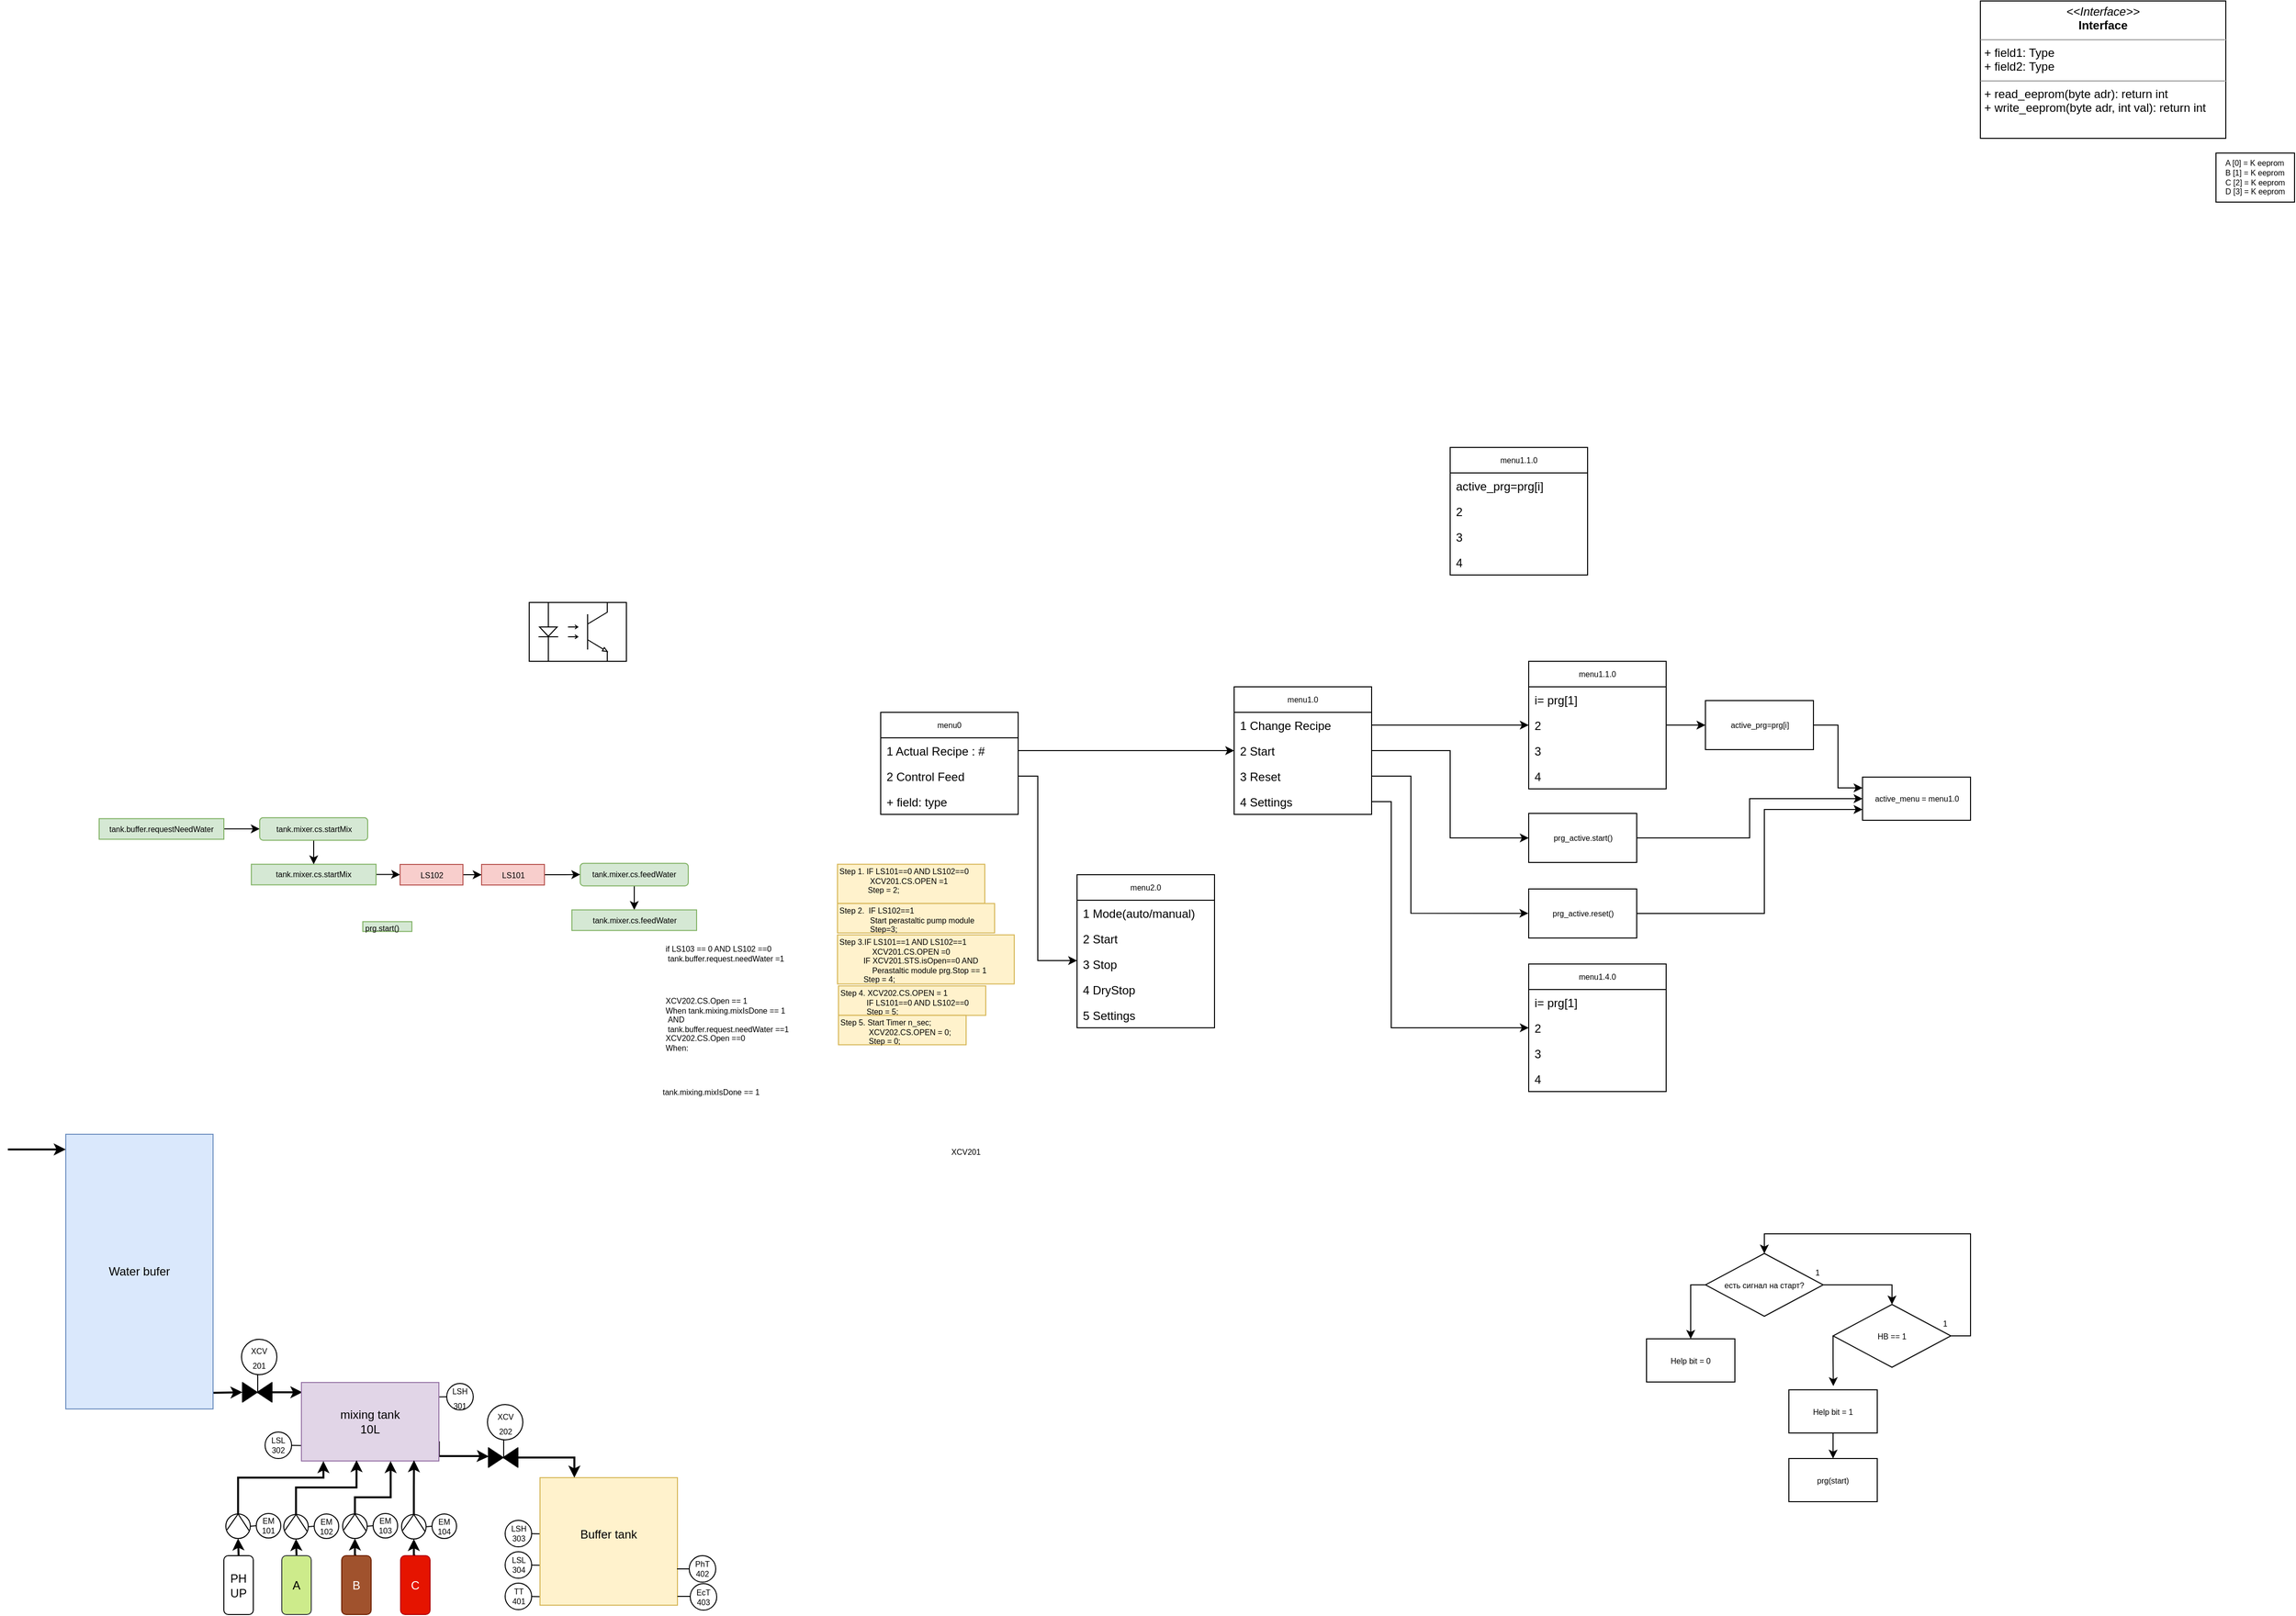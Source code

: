 <mxfile version="10.5.5" type="github"><diagram id="X-o2tjF1wG2DqE8YRz7E" name="Page-1"><mxGraphModel dx="1010" dy="1726" grid="1" gridSize="10" guides="1" tooltips="1" connect="1" arrows="1" fold="1" page="1" pageScale="1" pageWidth="827" pageHeight="1169" math="0" shadow="0"><root><mxCell id="0"/><mxCell id="1" parent="0"/><mxCell id="cYcWuQxojgCUuw6GW2eh-153" value="" style="group;fontSize=8;" vertex="1" connectable="0" parent="1"><mxGeometry x="283" y="343.5" width="50" height="27" as="geometry"/></mxCell><mxCell id="cYcWuQxojgCUuw6GW2eh-154" value="&lt;div style=&quot;font-size: 8px&quot;&gt;&lt;font style=&quot;font-size: 8px&quot;&gt;LSL&lt;/font&gt;&lt;/div&gt;&lt;div style=&quot;font-size: 8px&quot;&gt;&lt;font style=&quot;font-size: 8px&quot;&gt;302&lt;/font&gt;&lt;/div&gt;" style="ellipse;whiteSpace=wrap;html=1;aspect=fixed;fontSize=8;" vertex="1" parent="cYcWuQxojgCUuw6GW2eh-153"><mxGeometry width="27" height="27" as="geometry"/></mxCell><mxCell id="cYcWuQxojgCUuw6GW2eh-155" value="" style="endArrow=none;html=1;fontSize=8;" edge="1" parent="cYcWuQxojgCUuw6GW2eh-153" target="cYcWuQxojgCUuw6GW2eh-154"><mxGeometry width="50" height="50" relative="1" as="geometry"><mxPoint x="50" y="14" as="sourcePoint"/><mxPoint x="30" y="20" as="targetPoint"/></mxGeometry></mxCell><mxCell id="OOi6FbqON8KFmq5zw6sa-58" value="" style="group;fontSize=8;" parent="1" vertex="1" connectable="0"><mxGeometry x="527.5" y="497.5" width="50" height="27" as="geometry"/></mxCell><mxCell id="OOi6FbqON8KFmq5zw6sa-59" value="&lt;div style=&quot;font-size: 8px&quot;&gt;TT&lt;/div&gt;&lt;div style=&quot;font-size: 8px&quot;&gt;401&lt;/div&gt;" style="ellipse;whiteSpace=wrap;html=1;aspect=fixed;fontSize=8;" parent="OOi6FbqON8KFmq5zw6sa-58" vertex="1"><mxGeometry width="27" height="27" as="geometry"/></mxCell><mxCell id="OOi6FbqON8KFmq5zw6sa-60" value="" style="endArrow=none;html=1;fontSize=8;" parent="OOi6FbqON8KFmq5zw6sa-58" target="OOi6FbqON8KFmq5zw6sa-59" edge="1"><mxGeometry width="50" height="50" relative="1" as="geometry"><mxPoint x="50" y="14" as="sourcePoint"/><mxPoint x="30" y="20" as="targetPoint"/></mxGeometry></mxCell><mxCell id="OOi6FbqON8KFmq5zw6sa-48" value="" style="group;fontSize=8;" parent="1" vertex="1" connectable="0"><mxGeometry x="527.5" y="433.5" width="50" height="27" as="geometry"/></mxCell><mxCell id="OOi6FbqON8KFmq5zw6sa-45" value="&lt;div style=&quot;font-size: 8px&quot;&gt;&lt;font style=&quot;font-size: 8px&quot;&gt;LSH&lt;/font&gt;&lt;/div&gt;&lt;div style=&quot;font-size: 8px&quot;&gt;&lt;font style=&quot;font-size: 8px&quot;&gt;303&lt;/font&gt;&lt;/div&gt;" style="ellipse;whiteSpace=wrap;html=1;aspect=fixed;fontSize=8;" parent="OOi6FbqON8KFmq5zw6sa-48" vertex="1"><mxGeometry width="27" height="27" as="geometry"/></mxCell><mxCell id="OOi6FbqON8KFmq5zw6sa-46" value="" style="endArrow=none;html=1;fontSize=8;" parent="OOi6FbqON8KFmq5zw6sa-48" target="OOi6FbqON8KFmq5zw6sa-45" edge="1"><mxGeometry width="50" height="50" relative="1" as="geometry"><mxPoint x="50" y="14" as="sourcePoint"/><mxPoint x="30" y="20" as="targetPoint"/></mxGeometry></mxCell><mxCell id="OOi6FbqON8KFmq5zw6sa-51" value="" style="group;fontSize=8;" parent="1" vertex="1" connectable="0"><mxGeometry x="527.5" y="465.5" width="50" height="27" as="geometry"/></mxCell><mxCell id="OOi6FbqON8KFmq5zw6sa-52" value="&lt;div style=&quot;font-size: 8px&quot;&gt;&lt;font style=&quot;font-size: 8px&quot;&gt;LSL&lt;/font&gt;&lt;/div&gt;&lt;div style=&quot;font-size: 8px&quot;&gt;&lt;font style=&quot;font-size: 8px&quot;&gt;304&lt;/font&gt;&lt;/div&gt;" style="ellipse;whiteSpace=wrap;html=1;aspect=fixed;fontSize=8;" parent="OOi6FbqON8KFmq5zw6sa-51" vertex="1"><mxGeometry width="27" height="27" as="geometry"/></mxCell><mxCell id="OOi6FbqON8KFmq5zw6sa-53" value="" style="endArrow=none;html=1;fontSize=8;" parent="OOi6FbqON8KFmq5zw6sa-51" target="OOi6FbqON8KFmq5zw6sa-52" edge="1"><mxGeometry width="50" height="50" relative="1" as="geometry"><mxPoint x="50" y="14" as="sourcePoint"/><mxPoint x="30" y="20" as="targetPoint"/></mxGeometry></mxCell><mxCell id="OOi6FbqON8KFmq5zw6sa-24" style="edgeStyle=orthogonalEdgeStyle;rounded=0;orthogonalLoop=1;jettySize=auto;html=1;strokeWidth=2;" parent="1" target="OOi6FbqON8KFmq5zw6sa-19" edge="1"><mxGeometry relative="1" as="geometry"><mxPoint x="201" y="303" as="sourcePoint"/></mxGeometry></mxCell><mxCell id="OOi6FbqON8KFmq5zw6sa-1" value="&lt;div&gt;Water bufer&lt;/div&gt;" style="rounded=0;whiteSpace=wrap;html=1;fillColor=#dae8fc;strokeColor=#6c8ebf;" parent="1" vertex="1"><mxGeometry x="80" y="40" width="150" height="280" as="geometry"/></mxCell><mxCell id="cYcWuQxojgCUuw6GW2eh-145" style="edgeStyle=orthogonalEdgeStyle;rounded=0;orthogonalLoop=1;jettySize=auto;html=1;exitX=0.5;exitY=0;exitDx=0;exitDy=0;entryX=0.5;entryY=1;entryDx=0;entryDy=0;fontSize=8;strokeWidth=2;" edge="1" parent="1" source="OOi6FbqON8KFmq5zw6sa-5" target="cYcWuQxojgCUuw6GW2eh-108"><mxGeometry relative="1" as="geometry"/></mxCell><mxCell id="OOi6FbqON8KFmq5zw6sa-5" value="PH UP" style="rounded=1;whiteSpace=wrap;html=1;" parent="1" vertex="1"><mxGeometry x="241" y="469.5" width="30" height="60" as="geometry"/></mxCell><mxCell id="cYcWuQxojgCUuw6GW2eh-144" style="edgeStyle=orthogonalEdgeStyle;rounded=0;orthogonalLoop=1;jettySize=auto;html=1;exitX=0.5;exitY=0;exitDx=0;exitDy=0;entryX=0.5;entryY=1;entryDx=0;entryDy=0;fontSize=8;strokeWidth=2;" edge="1" parent="1" source="OOi6FbqON8KFmq5zw6sa-6" target="cYcWuQxojgCUuw6GW2eh-118"><mxGeometry relative="1" as="geometry"/></mxCell><mxCell id="OOi6FbqON8KFmq5zw6sa-6" value="A" style="rounded=1;whiteSpace=wrap;html=1;fillColor=#cdeb8b;strokeColor=#36393d;" parent="1" vertex="1"><mxGeometry x="300" y="469.5" width="30" height="60" as="geometry"/></mxCell><mxCell id="cYcWuQxojgCUuw6GW2eh-143" style="edgeStyle=orthogonalEdgeStyle;rounded=0;orthogonalLoop=1;jettySize=auto;html=1;exitX=0.5;exitY=0;exitDx=0;exitDy=0;entryX=0.5;entryY=1;entryDx=0;entryDy=0;fontSize=8;strokeWidth=2;" edge="1" parent="1" source="OOi6FbqON8KFmq5zw6sa-7" target="cYcWuQxojgCUuw6GW2eh-125"><mxGeometry relative="1" as="geometry"/></mxCell><mxCell id="OOi6FbqON8KFmq5zw6sa-7" value="B" style="rounded=1;whiteSpace=wrap;html=1;fillColor=#a0522d;strokeColor=#6D1F00;fontColor=#ffffff;" parent="1" vertex="1"><mxGeometry x="361" y="469.5" width="30" height="60" as="geometry"/></mxCell><mxCell id="cYcWuQxojgCUuw6GW2eh-142" style="edgeStyle=orthogonalEdgeStyle;rounded=0;orthogonalLoop=1;jettySize=auto;html=1;exitX=0.5;exitY=0;exitDx=0;exitDy=0;entryX=0.5;entryY=1;entryDx=0;entryDy=0;fontSize=8;strokeWidth=2;" edge="1" parent="1" source="OOi6FbqON8KFmq5zw6sa-8" target="cYcWuQxojgCUuw6GW2eh-132"><mxGeometry relative="1" as="geometry"/></mxCell><mxCell id="OOi6FbqON8KFmq5zw6sa-8" value="C" style="rounded=1;whiteSpace=wrap;html=1;fillColor=#e51400;strokeColor=#B20000;fontColor=#ffffff;" parent="1" vertex="1"><mxGeometry x="421" y="469.5" width="30" height="60" as="geometry"/></mxCell><mxCell id="OOi6FbqON8KFmq5zw6sa-23" value="" style="group" parent="1" vertex="1" connectable="0"><mxGeometry x="259" y="249" width="36" height="64" as="geometry"/></mxCell><mxCell id="OOi6FbqON8KFmq5zw6sa-19" value="" style="verticalLabelPosition=bottom;align=center;html=1;verticalAlign=top;dashed=0;shape=mxgraph.pid2valves.valve;valveType=gate;defState=closed" parent="OOi6FbqON8KFmq5zw6sa-23" vertex="1"><mxGeometry x="1" y="44" width="30" height="20" as="geometry"/></mxCell><mxCell id="OOi6FbqON8KFmq5zw6sa-22" value="" style="endArrow=none;html=1;" parent="OOi6FbqON8KFmq5zw6sa-23" edge="1"><mxGeometry width="50" height="50" relative="1" as="geometry"><mxPoint x="16.5" y="24" as="sourcePoint"/><mxPoint x="16.5" y="55" as="targetPoint"/></mxGeometry></mxCell><mxCell id="OOi6FbqON8KFmq5zw6sa-20" value="&lt;div&gt;&lt;font style=&quot;font-size: 8px&quot;&gt;XCV&lt;/font&gt;&lt;/div&gt;&lt;div&gt;&lt;font style=&quot;font-size: 8px&quot;&gt;201&lt;/font&gt;&lt;/div&gt;" style="ellipse;whiteSpace=wrap;html=1;aspect=fixed;" parent="OOi6FbqON8KFmq5zw6sa-23" vertex="1"><mxGeometry width="36" height="36" as="geometry"/></mxCell><mxCell id="OOi6FbqON8KFmq5zw6sa-25" style="edgeStyle=orthogonalEdgeStyle;rounded=0;orthogonalLoop=1;jettySize=auto;html=1;entryX=0.007;entryY=0.125;entryDx=0;entryDy=0;entryPerimeter=0;strokeWidth=2;" parent="1" source="OOi6FbqON8KFmq5zw6sa-19" target="OOi6FbqON8KFmq5zw6sa-4" edge="1"><mxGeometry relative="1" as="geometry"/></mxCell><mxCell id="OOi6FbqON8KFmq5zw6sa-26" value="" style="group" parent="1" vertex="1" connectable="0"><mxGeometry x="509.5" y="315.5" width="36" height="64" as="geometry"/></mxCell><mxCell id="OOi6FbqON8KFmq5zw6sa-27" value="" style="verticalLabelPosition=bottom;align=center;html=1;verticalAlign=top;dashed=0;shape=mxgraph.pid2valves.valve;valveType=gate;defState=closed" parent="OOi6FbqON8KFmq5zw6sa-26" vertex="1"><mxGeometry x="1" y="44" width="30" height="20" as="geometry"/></mxCell><mxCell id="OOi6FbqON8KFmq5zw6sa-28" value="" style="endArrow=none;html=1;" parent="OOi6FbqON8KFmq5zw6sa-26" edge="1"><mxGeometry width="50" height="50" relative="1" as="geometry"><mxPoint x="16.5" y="24" as="sourcePoint"/><mxPoint x="16.5" y="55" as="targetPoint"/></mxGeometry></mxCell><mxCell id="OOi6FbqON8KFmq5zw6sa-29" value="&lt;div&gt;&lt;font style=&quot;font-size: 8px&quot;&gt;XCV&lt;/font&gt;&lt;/div&gt;&lt;div&gt;&lt;font style=&quot;font-size: 8px&quot;&gt;202&lt;/font&gt;&lt;/div&gt;" style="ellipse;whiteSpace=wrap;html=1;aspect=fixed;" parent="OOi6FbqON8KFmq5zw6sa-26" vertex="1"><mxGeometry width="36" height="36" as="geometry"/></mxCell><mxCell id="OOi6FbqON8KFmq5zw6sa-37" value="&lt;div&gt;Buffer tank&lt;/div&gt;&lt;div&gt;&lt;br&gt;&lt;/div&gt;" style="rounded=0;whiteSpace=wrap;html=1;fillColor=#fff2cc;strokeColor=#d6b656;" parent="1" vertex="1"><mxGeometry x="563" y="390" width="140" height="130" as="geometry"/></mxCell><mxCell id="OOi6FbqON8KFmq5zw6sa-39" style="edgeStyle=orthogonalEdgeStyle;rounded=0;orthogonalLoop=1;jettySize=auto;html=1;entryX=0.25;entryY=0;entryDx=0;entryDy=0;strokeWidth=2;" parent="1" source="OOi6FbqON8KFmq5zw6sa-27" target="OOi6FbqON8KFmq5zw6sa-37" edge="1"><mxGeometry relative="1" as="geometry"><Array as="points"><mxPoint x="598" y="369"/></Array></mxGeometry></mxCell><mxCell id="OOi6FbqON8KFmq5zw6sa-40" value="" style="group" parent="1" vertex="1" connectable="0"><mxGeometry x="438" y="294" width="57" height="27" as="geometry"/></mxCell><mxCell id="OOi6FbqON8KFmq5zw6sa-3" value="&lt;div&gt;&lt;font style=&quot;font-size: 8px&quot;&gt;LSH&lt;/font&gt;&lt;/div&gt;&lt;div&gt;&lt;font style=&quot;font-size: 8px&quot;&gt;301&lt;/font&gt;&lt;/div&gt;" style="ellipse;whiteSpace=wrap;html=1;aspect=fixed;" parent="OOi6FbqON8KFmq5zw6sa-40" vertex="1"><mxGeometry x="30" width="27" height="27" as="geometry"/></mxCell><mxCell id="OOi6FbqON8KFmq5zw6sa-14" value="" style="endArrow=none;html=1;" parent="OOi6FbqON8KFmq5zw6sa-40" target="OOi6FbqON8KFmq5zw6sa-3" edge="1"><mxGeometry width="50" height="50" relative="1" as="geometry"><mxPoint y="14" as="sourcePoint"/><mxPoint x="60" y="20" as="targetPoint"/></mxGeometry></mxCell><mxCell id="cYcWuQxojgCUuw6GW2eh-150" style="edgeStyle=orthogonalEdgeStyle;rounded=0;orthogonalLoop=1;jettySize=auto;html=1;exitX=1;exitY=0.75;exitDx=0;exitDy=0;entryX=0.013;entryY=0.444;entryDx=0;entryDy=0;entryPerimeter=0;fontSize=8;strokeWidth=2;" edge="1" parent="1" source="OOi6FbqON8KFmq5zw6sa-4" target="OOi6FbqON8KFmq5zw6sa-27"><mxGeometry relative="1" as="geometry"><Array as="points"><mxPoint x="460" y="368"/><mxPoint x="500" y="368"/></Array></mxGeometry></mxCell><mxCell id="OOi6FbqON8KFmq5zw6sa-4" value="&lt;div&gt;mixing tank&lt;/div&gt;&lt;div&gt;10L&lt;br&gt;&lt;/div&gt;" style="rounded=0;whiteSpace=wrap;html=1;fillColor=#e1d5e7;strokeColor=#9673a6;" parent="1" vertex="1"><mxGeometry x="320" y="293" width="140" height="80" as="geometry"/></mxCell><mxCell id="OOi6FbqON8KFmq5zw6sa-61" value="&lt;div&gt;if LS103 == 0 AND LS102 ==0 &lt;br&gt;&lt;/div&gt;&lt;div&gt;&amp;nbsp;tank.buffer.request.needWater =1&lt;br&gt;&lt;/div&gt;" style="text;html=1;resizable=0;points=[];autosize=1;align=left;verticalAlign=top;spacingTop=-4;fontSize=8;" parent="1" vertex="1"><mxGeometry x="688.5" y="-156.5" width="140" height="20" as="geometry"/></mxCell><mxCell id="OOi6FbqON8KFmq5zw6sa-70" style="edgeStyle=orthogonalEdgeStyle;rounded=0;orthogonalLoop=1;jettySize=auto;html=1;fontSize=8;" parent="1" source="OOi6FbqON8KFmq5zw6sa-63" target="OOi6FbqON8KFmq5zw6sa-69" edge="1"><mxGeometry relative="1" as="geometry"/></mxCell><mxCell id="OOi6FbqON8KFmq5zw6sa-63" value="tank.buffer.requestNeedWater" style="rounded=0;whiteSpace=wrap;html=1;fontSize=8;fillColor=#d5e8d4;strokeColor=#82b366;" parent="1" vertex="1"><mxGeometry x="114" y="-281.667" width="127" height="21" as="geometry"/></mxCell><mxCell id="OOi6FbqON8KFmq5zw6sa-65" value="&lt;div&gt;XCV202.CS.Open == 1&lt;/div&gt;&lt;div&gt;When tank.mixing.mixIsDone == 1&lt;br&gt;&lt;/div&gt;&lt;div&gt;&amp;nbsp;AND&lt;/div&gt;&lt;div&gt;&amp;nbsp;tank.buffer.request.needWater ==1&lt;/div&gt;&lt;div&gt;XCV202.CS.Open ==0&lt;/div&gt;&lt;div&gt;When:&lt;br&gt;&lt;/div&gt;" style="text;html=1;resizable=0;points=[];autosize=1;align=left;verticalAlign=top;spacingTop=-4;fontSize=8;" parent="1" vertex="1"><mxGeometry x="688.5" y="-103.5" width="150" height="60" as="geometry"/></mxCell><mxCell id="OOi6FbqON8KFmq5zw6sa-66" value="tank.mixing.mixIsDone == 1" style="text;html=1;resizable=0;points=[];autosize=1;align=left;verticalAlign=top;spacingTop=-4;fontSize=8;" parent="1" vertex="1"><mxGeometry x="685.5" y="-10.5" width="120" height="10" as="geometry"/></mxCell><mxCell id="OOi6FbqON8KFmq5zw6sa-81" style="edgeStyle=orthogonalEdgeStyle;rounded=0;orthogonalLoop=1;jettySize=auto;html=1;entryX=0;entryY=0.5;entryDx=0;entryDy=0;fontSize=8;" parent="1" source="OOi6FbqON8KFmq5zw6sa-67" target="OOi6FbqON8KFmq5zw6sa-79" edge="1"><mxGeometry relative="1" as="geometry"/></mxCell><mxCell id="OOi6FbqON8KFmq5zw6sa-67" value="tank.mixer.cs.startMix" style="rounded=0;whiteSpace=wrap;html=1;fontSize=8;fillColor=#d5e8d4;strokeColor=#82b366;" parent="1" vertex="1"><mxGeometry x="269" y="-235.167" width="127" height="21" as="geometry"/></mxCell><mxCell id="OOi6FbqON8KFmq5zw6sa-71" style="edgeStyle=orthogonalEdgeStyle;rounded=0;orthogonalLoop=1;jettySize=auto;html=1;entryX=0.5;entryY=0;entryDx=0;entryDy=0;fontSize=8;" parent="1" source="OOi6FbqON8KFmq5zw6sa-69" target="OOi6FbqON8KFmq5zw6sa-67" edge="1"><mxGeometry relative="1" as="geometry"/></mxCell><mxCell id="OOi6FbqON8KFmq5zw6sa-69" value="tank.mixer.cs.startMix" style="rounded=1;whiteSpace=wrap;html=1;fillColor=#d5e8d4;fontSize=8;strokeColor=#82b366;" parent="1" vertex="1"><mxGeometry x="277.5" y="-282.667" width="110" height="23" as="geometry"/></mxCell><mxCell id="OOi6FbqON8KFmq5zw6sa-73" value="prg.start()" style="text;html=1;resizable=0;points=[];autosize=1;align=left;verticalAlign=top;spacingTop=-4;fontSize=8;fillColor=#d5e8d4;strokeColor=#82b366;" parent="1" vertex="1"><mxGeometry x="382.5" y="-176.667" width="50" height="10" as="geometry"/></mxCell><mxCell id="OOi6FbqON8KFmq5zw6sa-85" style="edgeStyle=orthogonalEdgeStyle;rounded=0;orthogonalLoop=1;jettySize=auto;html=1;entryX=0.5;entryY=0;entryDx=0;entryDy=0;fontSize=8;" parent="1" source="OOi6FbqON8KFmq5zw6sa-75" target="OOi6FbqON8KFmq5zw6sa-84" edge="1"><mxGeometry relative="1" as="geometry"/></mxCell><mxCell id="OOi6FbqON8KFmq5zw6sa-75" value="tank.mixer.cs.feedWater" style="rounded=1;whiteSpace=wrap;html=1;fillColor=#d5e8d4;fontSize=8;strokeColor=#82b366;" parent="1" vertex="1"><mxGeometry x="604" y="-236.167" width="110" height="23" as="geometry"/></mxCell><mxCell id="OOi6FbqON8KFmq5zw6sa-82" style="edgeStyle=orthogonalEdgeStyle;rounded=0;orthogonalLoop=1;jettySize=auto;html=1;fontSize=8;" parent="1" source="OOi6FbqON8KFmq5zw6sa-79" target="OOi6FbqON8KFmq5zw6sa-80" edge="1"><mxGeometry relative="1" as="geometry"/></mxCell><mxCell id="OOi6FbqON8KFmq5zw6sa-79" value="LS102" style="rounded=0;whiteSpace=wrap;html=1;fontSize=8;fillColor=#f8cecc;strokeColor=#b85450;" parent="1" vertex="1"><mxGeometry x="420.5" y="-235" width="64" height="21" as="geometry"/></mxCell><mxCell id="OOi6FbqON8KFmq5zw6sa-83" style="edgeStyle=orthogonalEdgeStyle;rounded=0;orthogonalLoop=1;jettySize=auto;html=1;entryX=0;entryY=0.5;entryDx=0;entryDy=0;fontSize=8;" parent="1" source="OOi6FbqON8KFmq5zw6sa-80" target="OOi6FbqON8KFmq5zw6sa-75" edge="1"><mxGeometry relative="1" as="geometry"/></mxCell><mxCell id="OOi6FbqON8KFmq5zw6sa-80" value="LS101" style="rounded=0;whiteSpace=wrap;html=1;fontSize=8;fillColor=#f8cecc;strokeColor=#b85450;" parent="1" vertex="1"><mxGeometry x="503.5" y="-235" width="64" height="21" as="geometry"/></mxCell><mxCell id="OOi6FbqON8KFmq5zw6sa-84" value="tank.mixer.cs.feedWater" style="rounded=0;whiteSpace=wrap;html=1;fontSize=8;fillColor=#d5e8d4;strokeColor=#82b366;" parent="1" vertex="1"><mxGeometry x="595.5" y="-188.667" width="127" height="21" as="geometry"/></mxCell><mxCell id="OOi6FbqON8KFmq5zw6sa-86" value="&lt;div&gt;Step 1. IF LS101==0 AND LS102==0&lt;/div&gt;&lt;div&gt;&amp;nbsp;&amp;nbsp;&amp;nbsp;&amp;nbsp;&amp;nbsp;&amp;nbsp;&amp;nbsp;&amp;nbsp;&amp;nbsp;&amp;nbsp;&amp;nbsp;&amp;nbsp;&amp;nbsp; XCV201.CS.OPEN =1&lt;/div&gt;&lt;div&gt;&amp;nbsp;&amp;nbsp;&amp;nbsp;&amp;nbsp;&amp;nbsp;&amp;nbsp;&amp;nbsp;&amp;nbsp;&amp;nbsp;&amp;nbsp;&amp;nbsp;&amp;nbsp; Step = 2;&lt;br&gt;&lt;div&gt;&lt;br&gt;&lt;/div&gt;&lt;/div&gt;" style="text;html=1;resizable=0;points=[];autosize=1;align=left;verticalAlign=top;spacingTop=-4;fontSize=8;fillColor=#fff2cc;strokeColor=#d6b656;" parent="1" vertex="1"><mxGeometry x="866" y="-235.176" width="150" height="40" as="geometry"/></mxCell><mxCell id="OOi6FbqON8KFmq5zw6sa-87" value="&lt;div&gt;Step 3.IF LS101==1 AND LS102==1&lt;/div&gt;&lt;div&gt;&amp;nbsp;&amp;nbsp;&amp;nbsp;&amp;nbsp;&amp;nbsp;&amp;nbsp;&amp;nbsp;&amp;nbsp;&amp;nbsp;&amp;nbsp;&amp;nbsp;&amp;nbsp;&amp;nbsp;&amp;nbsp; XCV201.CS.OPEN =0&lt;/div&gt;&lt;div&gt;&amp;nbsp;&amp;nbsp;&amp;nbsp;&amp;nbsp;&amp;nbsp;&amp;nbsp;&amp;nbsp;&amp;nbsp;&amp;nbsp;&amp;nbsp; IF XCV201.STS.isOpen==0 AND&lt;/div&gt;&lt;div&gt;&amp;nbsp; &amp;nbsp; &amp;nbsp; &amp;nbsp; &amp;nbsp; &amp;nbsp; &amp;nbsp;&amp;nbsp; Perastaltic module prg.Stop == 1&lt;/div&gt;&lt;div&gt;&amp;nbsp;&amp;nbsp;&amp;nbsp;&amp;nbsp;&amp;nbsp;&amp;nbsp;&amp;nbsp;&amp;nbsp;&amp;nbsp;&amp;nbsp; Step = 4;&lt;/div&gt;" style="text;html=1;resizable=0;points=[];autosize=1;align=left;verticalAlign=top;spacingTop=-4;fontSize=8;fillColor=#fff2cc;strokeColor=#d6b656;" parent="1" vertex="1"><mxGeometry x="866" y="-163.176" width="180" height="50" as="geometry"/></mxCell><mxCell id="OOi6FbqON8KFmq5zw6sa-88" value="&lt;div&gt;Step 4. XCV202.CS.OPEN = 1&lt;br&gt;&lt;/div&gt;&lt;div&gt;&amp;nbsp;&amp;nbsp;&amp;nbsp;&amp;nbsp;&amp;nbsp;&amp;nbsp;&amp;nbsp;&amp;nbsp;&amp;nbsp;&amp;nbsp;&amp;nbsp; IF LS101==0 AND LS102==0&lt;/div&gt;&lt;div&gt;&amp;nbsp;&amp;nbsp;&amp;nbsp;&amp;nbsp;&amp;nbsp;&amp;nbsp;&amp;nbsp;&amp;nbsp;&amp;nbsp;&amp;nbsp;&amp;nbsp; Step = 5;&lt;br&gt;&lt;/div&gt;" style="text;html=1;resizable=0;points=[];autosize=1;align=left;verticalAlign=top;spacingTop=-4;fontSize=8;fillColor=#fff2cc;strokeColor=#d6b656;" parent="1" vertex="1"><mxGeometry x="867" y="-111.176" width="150" height="30" as="geometry"/></mxCell><mxCell id="OOi6FbqON8KFmq5zw6sa-90" value="Step 2.&amp;nbsp; IF LS102==1&lt;div&gt;&amp;nbsp;&amp;nbsp;&amp;nbsp;&amp;nbsp;&amp;nbsp;&amp;nbsp;&amp;nbsp;&amp;nbsp;&amp;nbsp;&amp;nbsp;&amp;nbsp;&amp;nbsp;&amp;nbsp; Start perastaltic pump module&lt;/div&gt;&lt;div&gt;&amp;nbsp;&amp;nbsp;&amp;nbsp;&amp;nbsp;&amp;nbsp;&amp;nbsp;&amp;nbsp;&amp;nbsp;&amp;nbsp;&amp;nbsp;&amp;nbsp;&amp;nbsp;&amp;nbsp; Step=3;&lt;br&gt;&lt;/div&gt;" style="text;html=1;resizable=0;points=[];autosize=1;align=left;verticalAlign=top;spacingTop=-4;fontSize=8;fillColor=#fff2cc;strokeColor=#d6b656;" parent="1" vertex="1"><mxGeometry x="866" y="-195.176" width="160" height="30" as="geometry"/></mxCell><mxCell id="cYcWuQxojgCUuw6GW2eh-1" value="&lt;div&gt;Step 5. Start Timer n_sec;&lt;/div&gt;&lt;div&gt;&amp;nbsp;&amp;nbsp;&amp;nbsp;&amp;nbsp;&amp;nbsp;&amp;nbsp;&amp;nbsp;&amp;nbsp;&amp;nbsp;&amp;nbsp;&amp;nbsp;&amp;nbsp; XCV202.CS.OPEN = 0;&lt;br&gt;&lt;/div&gt;&lt;div&gt;&amp;nbsp;&amp;nbsp;&amp;nbsp;&amp;nbsp;&amp;nbsp;&amp;nbsp;&amp;nbsp;&amp;nbsp;&amp;nbsp;&amp;nbsp;&amp;nbsp;&amp;nbsp; Step = 0;&lt;br&gt;&lt;/div&gt;" style="text;html=1;resizable=0;points=[];autosize=1;align=left;verticalAlign=top;spacingTop=-4;fontSize=8;fillColor=#fff2cc;strokeColor=#d6b656;" vertex="1" parent="1"><mxGeometry x="867" y="-81.176" width="130" height="30" as="geometry"/></mxCell><mxCell id="cYcWuQxojgCUuw6GW2eh-2" value="XCV201" style="text;html=1;resizable=0;points=[];autosize=1;align=left;verticalAlign=top;spacingTop=-4;fontSize=8;" vertex="1" parent="1"><mxGeometry x="980" y="51" width="50" height="10" as="geometry"/></mxCell><mxCell id="cYcWuQxojgCUuw6GW2eh-3" value="" style="group;fontSize=8;" vertex="1" connectable="0" parent="1"><mxGeometry x="828.5" y="481.5" width="50" height="27" as="geometry"/></mxCell><mxCell id="cYcWuQxojgCUuw6GW2eh-4" value="&lt;div style=&quot;font-size: 8px&quot;&gt;PhT&lt;/div&gt;&lt;div style=&quot;font-size: 8px&quot;&gt;402&lt;/div&gt;" style="ellipse;whiteSpace=wrap;html=1;aspect=fixed;fontSize=8;" vertex="1" parent="1"><mxGeometry x="715" y="469.5" width="27" height="27" as="geometry"/></mxCell><mxCell id="cYcWuQxojgCUuw6GW2eh-7" value="" style="endArrow=none;html=1;fontSize=8;" edge="1" parent="1"><mxGeometry width="50" height="50" relative="1" as="geometry"><mxPoint x="702.5" y="483" as="sourcePoint"/><mxPoint x="715.5" y="483" as="targetPoint"/></mxGeometry></mxCell><mxCell id="cYcWuQxojgCUuw6GW2eh-8" value="&lt;div style=&quot;font-size: 8px&quot;&gt;EcT&lt;/div&gt;&lt;div style=&quot;font-size: 8px&quot;&gt;403&lt;/div&gt;" style="ellipse;whiteSpace=wrap;html=1;aspect=fixed;fontSize=8;" vertex="1" parent="1"><mxGeometry x="716" y="498" width="27" height="27" as="geometry"/></mxCell><mxCell id="cYcWuQxojgCUuw6GW2eh-9" value="" style="endArrow=none;html=1;fontSize=8;" edge="1" parent="1"><mxGeometry width="50" height="50" relative="1" as="geometry"><mxPoint x="703" y="511" as="sourcePoint"/><mxPoint x="716" y="511" as="targetPoint"/></mxGeometry></mxCell><mxCell id="cYcWuQxojgCUuw6GW2eh-12" value="menu0" style="swimlane;fontStyle=0;childLayout=stackLayout;horizontal=1;startSize=26;fillColor=none;horizontalStack=0;resizeParent=1;resizeParentMax=0;resizeLast=0;collapsible=1;marginBottom=0;fontSize=8;" vertex="1" parent="1"><mxGeometry x="910" y="-390" width="140" height="104" as="geometry"/></mxCell><mxCell id="cYcWuQxojgCUuw6GW2eh-13" value="1 Actual Recipe : #" style="text;strokeColor=none;fillColor=none;align=left;verticalAlign=top;spacingLeft=4;spacingRight=4;overflow=hidden;rotatable=0;points=[[0,0.5],[1,0.5]];portConstraint=eastwest;" vertex="1" parent="cYcWuQxojgCUuw6GW2eh-12"><mxGeometry y="26" width="140" height="26" as="geometry"/></mxCell><mxCell id="cYcWuQxojgCUuw6GW2eh-14" value="2 Control Feed" style="text;strokeColor=none;fillColor=none;align=left;verticalAlign=top;spacingLeft=4;spacingRight=4;overflow=hidden;rotatable=0;points=[[0,0.5],[1,0.5]];portConstraint=eastwest;" vertex="1" parent="cYcWuQxojgCUuw6GW2eh-12"><mxGeometry y="52" width="140" height="26" as="geometry"/></mxCell><mxCell id="cYcWuQxojgCUuw6GW2eh-15" value="+ field: type" style="text;strokeColor=none;fillColor=none;align=left;verticalAlign=top;spacingLeft=4;spacingRight=4;overflow=hidden;rotatable=0;points=[[0,0.5],[1,0.5]];portConstraint=eastwest;" vertex="1" parent="cYcWuQxojgCUuw6GW2eh-12"><mxGeometry y="78" width="140" height="26" as="geometry"/></mxCell><mxCell id="cYcWuQxojgCUuw6GW2eh-16" value="menu2.0" style="swimlane;fontStyle=0;childLayout=stackLayout;horizontal=1;startSize=26;fillColor=none;horizontalStack=0;resizeParent=1;resizeParentMax=0;resizeLast=0;collapsible=1;marginBottom=0;fontSize=8;" vertex="1" parent="1"><mxGeometry x="1110" y="-224.5" width="140" height="156" as="geometry"/></mxCell><mxCell id="cYcWuQxojgCUuw6GW2eh-17" value="1 Mode(auto/manual)" style="text;strokeColor=none;fillColor=none;align=left;verticalAlign=top;spacingLeft=4;spacingRight=4;overflow=hidden;rotatable=0;points=[[0,0.5],[1,0.5]];portConstraint=eastwest;" vertex="1" parent="cYcWuQxojgCUuw6GW2eh-16"><mxGeometry y="26" width="140" height="26" as="geometry"/></mxCell><mxCell id="cYcWuQxojgCUuw6GW2eh-18" value="2 Start" style="text;strokeColor=none;fillColor=none;align=left;verticalAlign=top;spacingLeft=4;spacingRight=4;overflow=hidden;rotatable=0;points=[[0,0.5],[1,0.5]];portConstraint=eastwest;" vertex="1" parent="cYcWuQxojgCUuw6GW2eh-16"><mxGeometry y="52" width="140" height="26" as="geometry"/></mxCell><mxCell id="cYcWuQxojgCUuw6GW2eh-19" value="3 Stop" style="text;strokeColor=none;fillColor=none;align=left;verticalAlign=top;spacingLeft=4;spacingRight=4;overflow=hidden;rotatable=0;points=[[0,0.5],[1,0.5]];portConstraint=eastwest;" vertex="1" parent="cYcWuQxojgCUuw6GW2eh-16"><mxGeometry y="78" width="140" height="26" as="geometry"/></mxCell><mxCell id="cYcWuQxojgCUuw6GW2eh-22" value="4 DryStop" style="text;strokeColor=none;fillColor=none;align=left;verticalAlign=top;spacingLeft=4;spacingRight=4;overflow=hidden;rotatable=0;points=[[0,0.5],[1,0.5]];portConstraint=eastwest;" vertex="1" parent="cYcWuQxojgCUuw6GW2eh-16"><mxGeometry y="104" width="140" height="26" as="geometry"/></mxCell><mxCell id="cYcWuQxojgCUuw6GW2eh-23" value="5 Settings" style="text;strokeColor=none;fillColor=none;align=left;verticalAlign=top;spacingLeft=4;spacingRight=4;overflow=hidden;rotatable=0;points=[[0,0.5],[1,0.5]];portConstraint=eastwest;" vertex="1" parent="cYcWuQxojgCUuw6GW2eh-16"><mxGeometry y="130" width="140" height="26" as="geometry"/></mxCell><mxCell id="cYcWuQxojgCUuw6GW2eh-24" style="edgeStyle=orthogonalEdgeStyle;rounded=0;orthogonalLoop=1;jettySize=auto;html=1;exitX=1;exitY=0.5;exitDx=0;exitDy=0;fontSize=8;" edge="1" parent="1" source="cYcWuQxojgCUuw6GW2eh-14" target="cYcWuQxojgCUuw6GW2eh-16"><mxGeometry relative="1" as="geometry"><Array as="points"><mxPoint x="1070" y="-325"/><mxPoint x="1070" y="-137"/></Array></mxGeometry></mxCell><mxCell id="cYcWuQxojgCUuw6GW2eh-25" value="menu1.0" style="swimlane;fontStyle=0;childLayout=stackLayout;horizontal=1;startSize=26;fillColor=none;horizontalStack=0;resizeParent=1;resizeParentMax=0;resizeLast=0;collapsible=1;marginBottom=0;fontSize=8;" vertex="1" parent="1"><mxGeometry x="1270" y="-416" width="140" height="130" as="geometry"/></mxCell><mxCell id="cYcWuQxojgCUuw6GW2eh-26" value="1 Change Recipe" style="text;strokeColor=none;fillColor=none;align=left;verticalAlign=top;spacingLeft=4;spacingRight=4;overflow=hidden;rotatable=0;points=[[0,0.5],[1,0.5]];portConstraint=eastwest;" vertex="1" parent="cYcWuQxojgCUuw6GW2eh-25"><mxGeometry y="26" width="140" height="26" as="geometry"/></mxCell><mxCell id="cYcWuQxojgCUuw6GW2eh-27" value="2 Start" style="text;strokeColor=none;fillColor=none;align=left;verticalAlign=top;spacingLeft=4;spacingRight=4;overflow=hidden;rotatable=0;points=[[0,0.5],[1,0.5]];portConstraint=eastwest;" vertex="1" parent="cYcWuQxojgCUuw6GW2eh-25"><mxGeometry y="52" width="140" height="26" as="geometry"/></mxCell><mxCell id="cYcWuQxojgCUuw6GW2eh-28" value="3 Reset" style="text;strokeColor=none;fillColor=none;align=left;verticalAlign=top;spacingLeft=4;spacingRight=4;overflow=hidden;rotatable=0;points=[[0,0.5],[1,0.5]];portConstraint=eastwest;" vertex="1" parent="cYcWuQxojgCUuw6GW2eh-25"><mxGeometry y="78" width="140" height="26" as="geometry"/></mxCell><mxCell id="cYcWuQxojgCUuw6GW2eh-30" value="4 Settings" style="text;strokeColor=none;fillColor=none;align=left;verticalAlign=top;spacingLeft=4;spacingRight=4;overflow=hidden;rotatable=0;points=[[0,0.5],[1,0.5]];portConstraint=eastwest;" vertex="1" parent="cYcWuQxojgCUuw6GW2eh-25"><mxGeometry y="104" width="140" height="26" as="geometry"/></mxCell><mxCell id="cYcWuQxojgCUuw6GW2eh-31" style="edgeStyle=orthogonalEdgeStyle;rounded=0;orthogonalLoop=1;jettySize=auto;html=1;exitX=1;exitY=0.5;exitDx=0;exitDy=0;fontSize=8;" edge="1" parent="1" source="cYcWuQxojgCUuw6GW2eh-13" target="cYcWuQxojgCUuw6GW2eh-25"><mxGeometry relative="1" as="geometry"/></mxCell><mxCell id="cYcWuQxojgCUuw6GW2eh-33" value="menu1.1.0" style="swimlane;fontStyle=0;childLayout=stackLayout;horizontal=1;startSize=26;fillColor=none;horizontalStack=0;resizeParent=1;resizeParentMax=0;resizeLast=0;collapsible=1;marginBottom=0;fontSize=8;" vertex="1" parent="1"><mxGeometry x="1570" y="-442" width="140" height="130" as="geometry"/></mxCell><mxCell id="cYcWuQxojgCUuw6GW2eh-34" value="i= prg[1] " style="text;strokeColor=none;fillColor=none;align=left;verticalAlign=top;spacingLeft=4;spacingRight=4;overflow=hidden;rotatable=0;points=[[0,0.5],[1,0.5]];portConstraint=eastwest;" vertex="1" parent="cYcWuQxojgCUuw6GW2eh-33"><mxGeometry y="26" width="140" height="26" as="geometry"/></mxCell><mxCell id="cYcWuQxojgCUuw6GW2eh-35" value="2 " style="text;strokeColor=none;fillColor=none;align=left;verticalAlign=top;spacingLeft=4;spacingRight=4;overflow=hidden;rotatable=0;points=[[0,0.5],[1,0.5]];portConstraint=eastwest;" vertex="1" parent="cYcWuQxojgCUuw6GW2eh-33"><mxGeometry y="52" width="140" height="26" as="geometry"/></mxCell><mxCell id="cYcWuQxojgCUuw6GW2eh-36" value="3" style="text;strokeColor=none;fillColor=none;align=left;verticalAlign=top;spacingLeft=4;spacingRight=4;overflow=hidden;rotatable=0;points=[[0,0.5],[1,0.5]];portConstraint=eastwest;" vertex="1" parent="cYcWuQxojgCUuw6GW2eh-33"><mxGeometry y="78" width="140" height="26" as="geometry"/></mxCell><mxCell id="cYcWuQxojgCUuw6GW2eh-40" value="4" style="text;strokeColor=none;fillColor=none;align=left;verticalAlign=top;spacingLeft=4;spacingRight=4;overflow=hidden;rotatable=0;points=[[0,0.5],[1,0.5]];portConstraint=eastwest;" vertex="1" parent="cYcWuQxojgCUuw6GW2eh-33"><mxGeometry y="104" width="140" height="26" as="geometry"/></mxCell><mxCell id="cYcWuQxojgCUuw6GW2eh-38" style="edgeStyle=orthogonalEdgeStyle;rounded=0;orthogonalLoop=1;jettySize=auto;html=1;exitX=1;exitY=0.5;exitDx=0;exitDy=0;fontSize=8;" edge="1" parent="1" source="cYcWuQxojgCUuw6GW2eh-26" target="cYcWuQxojgCUuw6GW2eh-33"><mxGeometry relative="1" as="geometry"/></mxCell><mxCell id="cYcWuQxojgCUuw6GW2eh-46" style="edgeStyle=orthogonalEdgeStyle;rounded=0;orthogonalLoop=1;jettySize=auto;html=1;exitX=1;exitY=0.5;exitDx=0;exitDy=0;entryX=0;entryY=0.5;entryDx=0;entryDy=0;fontSize=8;" edge="1" parent="1" source="cYcWuQxojgCUuw6GW2eh-27" target="cYcWuQxojgCUuw6GW2eh-69"><mxGeometry relative="1" as="geometry"><mxPoint x="1569.647" y="-264" as="targetPoint"/></mxGeometry></mxCell><mxCell id="cYcWuQxojgCUuw6GW2eh-52" style="edgeStyle=orthogonalEdgeStyle;rounded=0;orthogonalLoop=1;jettySize=auto;html=1;exitX=1;exitY=0.5;exitDx=0;exitDy=0;entryX=0;entryY=0.5;entryDx=0;entryDy=0;fontSize=8;" edge="1" parent="1" source="cYcWuQxojgCUuw6GW2eh-28"><mxGeometry relative="1" as="geometry"><mxPoint x="1569.647" y="-185.176" as="targetPoint"/><Array as="points"><mxPoint x="1450" y="-325"/><mxPoint x="1450" y="-185"/></Array></mxGeometry></mxCell><mxCell id="cYcWuQxojgCUuw6GW2eh-55" value="menu1.1.0" style="swimlane;fontStyle=0;childLayout=stackLayout;horizontal=1;startSize=26;fillColor=none;horizontalStack=0;resizeParent=1;resizeParentMax=0;resizeLast=0;collapsible=1;marginBottom=0;fontSize=8;" vertex="1" parent="1"><mxGeometry x="1490" y="-660" width="140" height="130" as="geometry"/></mxCell><mxCell id="cYcWuQxojgCUuw6GW2eh-56" value="active_prg=prg[i]" style="text;strokeColor=none;fillColor=none;align=left;verticalAlign=top;spacingLeft=4;spacingRight=4;overflow=hidden;rotatable=0;points=[[0,0.5],[1,0.5]];portConstraint=eastwest;" vertex="1" parent="cYcWuQxojgCUuw6GW2eh-55"><mxGeometry y="26" width="140" height="26" as="geometry"/></mxCell><mxCell id="cYcWuQxojgCUuw6GW2eh-57" value="2 " style="text;strokeColor=none;fillColor=none;align=left;verticalAlign=top;spacingLeft=4;spacingRight=4;overflow=hidden;rotatable=0;points=[[0,0.5],[1,0.5]];portConstraint=eastwest;" vertex="1" parent="cYcWuQxojgCUuw6GW2eh-55"><mxGeometry y="52" width="140" height="26" as="geometry"/></mxCell><mxCell id="cYcWuQxojgCUuw6GW2eh-58" value="3" style="text;strokeColor=none;fillColor=none;align=left;verticalAlign=top;spacingLeft=4;spacingRight=4;overflow=hidden;rotatable=0;points=[[0,0.5],[1,0.5]];portConstraint=eastwest;" vertex="1" parent="cYcWuQxojgCUuw6GW2eh-55"><mxGeometry y="78" width="140" height="26" as="geometry"/></mxCell><mxCell id="cYcWuQxojgCUuw6GW2eh-59" value="4" style="text;strokeColor=none;fillColor=none;align=left;verticalAlign=top;spacingLeft=4;spacingRight=4;overflow=hidden;rotatable=0;points=[[0,0.5],[1,0.5]];portConstraint=eastwest;" vertex="1" parent="cYcWuQxojgCUuw6GW2eh-55"><mxGeometry y="104" width="140" height="26" as="geometry"/></mxCell><mxCell id="cYcWuQxojgCUuw6GW2eh-72" style="edgeStyle=orthogonalEdgeStyle;rounded=0;orthogonalLoop=1;jettySize=auto;html=1;entryX=0;entryY=0.25;entryDx=0;entryDy=0;fontSize=8;" edge="1" parent="1" source="cYcWuQxojgCUuw6GW2eh-60" target="cYcWuQxojgCUuw6GW2eh-71"><mxGeometry relative="1" as="geometry"/></mxCell><mxCell id="cYcWuQxojgCUuw6GW2eh-60" value="active_prg=prg[i]" style="html=1;fillColor=none;fontSize=8;" vertex="1" parent="1"><mxGeometry x="1750" y="-402" width="110" height="50" as="geometry"/></mxCell><mxCell id="cYcWuQxojgCUuw6GW2eh-61" style="edgeStyle=orthogonalEdgeStyle;rounded=0;orthogonalLoop=1;jettySize=auto;html=1;entryX=0;entryY=0.5;entryDx=0;entryDy=0;fontSize=8;" edge="1" parent="1" source="cYcWuQxojgCUuw6GW2eh-35" target="cYcWuQxojgCUuw6GW2eh-60"><mxGeometry relative="1" as="geometry"/></mxCell><mxCell id="cYcWuQxojgCUuw6GW2eh-63" value="menu1.4.0" style="swimlane;fontStyle=0;childLayout=stackLayout;horizontal=1;startSize=26;fillColor=none;horizontalStack=0;resizeParent=1;resizeParentMax=0;resizeLast=0;collapsible=1;marginBottom=0;fontSize=8;" vertex="1" parent="1"><mxGeometry x="1570" y="-133.5" width="140" height="130" as="geometry"/></mxCell><mxCell id="cYcWuQxojgCUuw6GW2eh-64" value="i= prg[1] " style="text;strokeColor=none;fillColor=none;align=left;verticalAlign=top;spacingLeft=4;spacingRight=4;overflow=hidden;rotatable=0;points=[[0,0.5],[1,0.5]];portConstraint=eastwest;" vertex="1" parent="cYcWuQxojgCUuw6GW2eh-63"><mxGeometry y="26" width="140" height="26" as="geometry"/></mxCell><mxCell id="cYcWuQxojgCUuw6GW2eh-65" value="2 " style="text;strokeColor=none;fillColor=none;align=left;verticalAlign=top;spacingLeft=4;spacingRight=4;overflow=hidden;rotatable=0;points=[[0,0.5],[1,0.5]];portConstraint=eastwest;" vertex="1" parent="cYcWuQxojgCUuw6GW2eh-63"><mxGeometry y="52" width="140" height="26" as="geometry"/></mxCell><mxCell id="cYcWuQxojgCUuw6GW2eh-66" value="3" style="text;strokeColor=none;fillColor=none;align=left;verticalAlign=top;spacingLeft=4;spacingRight=4;overflow=hidden;rotatable=0;points=[[0,0.5],[1,0.5]];portConstraint=eastwest;" vertex="1" parent="cYcWuQxojgCUuw6GW2eh-63"><mxGeometry y="78" width="140" height="26" as="geometry"/></mxCell><mxCell id="cYcWuQxojgCUuw6GW2eh-67" value="4" style="text;strokeColor=none;fillColor=none;align=left;verticalAlign=top;spacingLeft=4;spacingRight=4;overflow=hidden;rotatable=0;points=[[0,0.5],[1,0.5]];portConstraint=eastwest;" vertex="1" parent="cYcWuQxojgCUuw6GW2eh-63"><mxGeometry y="104" width="140" height="26" as="geometry"/></mxCell><mxCell id="cYcWuQxojgCUuw6GW2eh-68" style="edgeStyle=orthogonalEdgeStyle;rounded=0;orthogonalLoop=1;jettySize=auto;html=1;exitX=1;exitY=0.5;exitDx=0;exitDy=0;entryX=0;entryY=0.5;entryDx=0;entryDy=0;fontSize=8;" edge="1" parent="1" source="cYcWuQxojgCUuw6GW2eh-30" target="cYcWuQxojgCUuw6GW2eh-63"><mxGeometry relative="1" as="geometry"><Array as="points"><mxPoint x="1430" y="-299"/><mxPoint x="1430" y="-68"/></Array></mxGeometry></mxCell><mxCell id="cYcWuQxojgCUuw6GW2eh-73" style="edgeStyle=orthogonalEdgeStyle;rounded=0;orthogonalLoop=1;jettySize=auto;html=1;entryX=0;entryY=0.5;entryDx=0;entryDy=0;fontSize=8;" edge="1" parent="1" source="cYcWuQxojgCUuw6GW2eh-69" target="cYcWuQxojgCUuw6GW2eh-71"><mxGeometry relative="1" as="geometry"/></mxCell><mxCell id="cYcWuQxojgCUuw6GW2eh-69" value="prg_active.start()" style="html=1;fillColor=none;fontSize=8;" vertex="1" parent="1"><mxGeometry x="1570" y="-287" width="110" height="50" as="geometry"/></mxCell><mxCell id="cYcWuQxojgCUuw6GW2eh-71" value="active_menu = menu1.0" style="html=1;fillColor=none;fontSize=8;" vertex="1" parent="1"><mxGeometry x="1910" y="-324" width="110" height="44" as="geometry"/></mxCell><mxCell id="cYcWuQxojgCUuw6GW2eh-75" style="edgeStyle=orthogonalEdgeStyle;rounded=0;orthogonalLoop=1;jettySize=auto;html=1;entryX=0;entryY=0.75;entryDx=0;entryDy=0;fontSize=8;" edge="1" parent="1" source="cYcWuQxojgCUuw6GW2eh-74" target="cYcWuQxojgCUuw6GW2eh-71"><mxGeometry relative="1" as="geometry"><Array as="points"><mxPoint x="1810" y="-185"/><mxPoint x="1810" y="-291"/></Array></mxGeometry></mxCell><mxCell id="cYcWuQxojgCUuw6GW2eh-74" value="prg_active.reset() " style="html=1;fillColor=none;fontSize=8;" vertex="1" parent="1"><mxGeometry x="1570" y="-210" width="110" height="50" as="geometry"/></mxCell><mxCell id="cYcWuQxojgCUuw6GW2eh-82" style="edgeStyle=orthogonalEdgeStyle;rounded=0;orthogonalLoop=1;jettySize=auto;html=1;entryX=0.5;entryY=0;entryDx=0;entryDy=0;fontSize=8;" edge="1" parent="1" source="cYcWuQxojgCUuw6GW2eh-76" target="cYcWuQxojgCUuw6GW2eh-80"><mxGeometry relative="1" as="geometry"/></mxCell><mxCell id="cYcWuQxojgCUuw6GW2eh-89" style="edgeStyle=orthogonalEdgeStyle;rounded=0;orthogonalLoop=1;jettySize=auto;html=1;exitX=0;exitY=0.5;exitDx=0;exitDy=0;entryX=0.5;entryY=0;entryDx=0;entryDy=0;fontSize=8;" edge="1" parent="1" source="cYcWuQxojgCUuw6GW2eh-76" target="cYcWuQxojgCUuw6GW2eh-88"><mxGeometry relative="1" as="geometry"><Array as="points"><mxPoint x="1735" y="193"/></Array></mxGeometry></mxCell><mxCell id="cYcWuQxojgCUuw6GW2eh-76" value="есть сигнал на старт?" style="rhombus;whiteSpace=wrap;html=1;fillColor=none;fontSize=8;" vertex="1" parent="1"><mxGeometry x="1750" y="161.5" width="120" height="64" as="geometry"/></mxCell><mxCell id="cYcWuQxojgCUuw6GW2eh-85" style="edgeStyle=orthogonalEdgeStyle;rounded=0;orthogonalLoop=1;jettySize=auto;html=1;entryX=0.5;entryY=0;entryDx=0;entryDy=0;fontSize=8;" edge="1" parent="1" source="cYcWuQxojgCUuw6GW2eh-77" target="cYcWuQxojgCUuw6GW2eh-84"><mxGeometry relative="1" as="geometry"/></mxCell><mxCell id="cYcWuQxojgCUuw6GW2eh-77" value="Help bit = 1" style="rounded=0;whiteSpace=wrap;html=1;fillColor=none;fontSize=8;" vertex="1" parent="1"><mxGeometry x="1835" y="300.5" width="90" height="44" as="geometry"/></mxCell><mxCell id="cYcWuQxojgCUuw6GW2eh-78" value="1" style="text;html=1;resizable=0;points=[];autosize=1;align=left;verticalAlign=top;spacingTop=-4;fontSize=8;" vertex="1" parent="1"><mxGeometry x="1860" y="173.5" width="20" height="10" as="geometry"/></mxCell><mxCell id="cYcWuQxojgCUuw6GW2eh-83" style="edgeStyle=orthogonalEdgeStyle;rounded=0;orthogonalLoop=1;jettySize=auto;html=1;exitX=0;exitY=0.5;exitDx=0;exitDy=0;entryX=0.503;entryY=-0.087;entryDx=0;entryDy=0;entryPerimeter=0;fontSize=8;" edge="1" parent="1" source="cYcWuQxojgCUuw6GW2eh-80" target="cYcWuQxojgCUuw6GW2eh-77"><mxGeometry relative="1" as="geometry"><Array as="points"><mxPoint x="1880" y="270"/><mxPoint x="1880" y="270"/></Array></mxGeometry></mxCell><mxCell id="cYcWuQxojgCUuw6GW2eh-86" style="edgeStyle=orthogonalEdgeStyle;rounded=0;orthogonalLoop=1;jettySize=auto;html=1;exitX=1;exitY=0.5;exitDx=0;exitDy=0;entryX=0.5;entryY=0;entryDx=0;entryDy=0;fontSize=8;" edge="1" parent="1" source="cYcWuQxojgCUuw6GW2eh-80" target="cYcWuQxojgCUuw6GW2eh-76"><mxGeometry relative="1" as="geometry"/></mxCell><mxCell id="cYcWuQxojgCUuw6GW2eh-80" value="HB == 1" style="rhombus;whiteSpace=wrap;html=1;fillColor=none;fontSize=8;" vertex="1" parent="1"><mxGeometry x="1880" y="213.5" width="120" height="64" as="geometry"/></mxCell><mxCell id="cYcWuQxojgCUuw6GW2eh-81" value="1" style="text;html=1;resizable=0;points=[];autosize=1;align=left;verticalAlign=top;spacingTop=-4;fontSize=8;" vertex="1" parent="1"><mxGeometry x="1990" y="225.5" width="20" height="10" as="geometry"/></mxCell><mxCell id="cYcWuQxojgCUuw6GW2eh-84" value="prg(start)" style="rounded=0;whiteSpace=wrap;html=1;fillColor=none;fontSize=8;" vertex="1" parent="1"><mxGeometry x="1835" y="370.5" width="90" height="44" as="geometry"/></mxCell><mxCell id="cYcWuQxojgCUuw6GW2eh-88" value="Help bit = 0" style="rounded=0;whiteSpace=wrap;html=1;fillColor=none;fontSize=8;" vertex="1" parent="1"><mxGeometry x="1690" y="248.5" width="90" height="44" as="geometry"/></mxCell><mxCell id="cYcWuQxojgCUuw6GW2eh-90" value="&lt;div align=&quot;left&quot;&gt;A [0] = K eeprom&lt;/div&gt;&lt;div align=&quot;left&quot;&gt;B [1] = K eeprom&lt;/div&gt;&lt;div align=&quot;left&quot;&gt;&lt;div&gt;C [2] = K eeprom&lt;/div&gt;&lt;div&gt;&lt;div&gt;D [3] = K eeprom&lt;/div&gt;&lt;/div&gt;&lt;/div&gt;" style="rounded=0;whiteSpace=wrap;html=1;fillColor=none;fontSize=8;align=center;" vertex="1" parent="1"><mxGeometry x="2270" y="-960" width="80" height="50" as="geometry"/></mxCell><mxCell id="cYcWuQxojgCUuw6GW2eh-92" value="&lt;p style=&quot;margin: 0px ; margin-top: 4px ; text-align: center&quot;&gt;&lt;i&gt;&amp;lt;&amp;lt;Interface&amp;gt;&amp;gt;&lt;/i&gt;&lt;br&gt;&lt;b&gt;Interface&lt;/b&gt;&lt;/p&gt;&lt;hr size=&quot;1&quot;&gt;&lt;p style=&quot;margin: 0px ; margin-left: 4px&quot;&gt;+ field1: Type&lt;br&gt;+ field2: Type&lt;/p&gt;&lt;hr size=&quot;1&quot;&gt;&lt;p style=&quot;margin: 0px ; margin-left: 4px&quot;&gt;+ read_eeprom(byte adr): return int&lt;br&gt;+ write_eeprom(byte adr, int val): return int&lt;/p&gt;" style="verticalAlign=top;align=left;overflow=fill;fontSize=12;fontFamily=Helvetica;html=1;fillColor=none;" vertex="1" parent="1"><mxGeometry x="2030" y="-1115" width="250" height="140" as="geometry"/></mxCell><mxCell id="cYcWuQxojgCUuw6GW2eh-94" value="" style="verticalLabelPosition=bottom;shadow=0;dashed=0;align=center;fillColor=#ffffff;html=1;verticalAlign=top;strokeWidth=1;shape=mxgraph.electrical.opto_electronics.opto-coupler;fontSize=8;" vertex="1" parent="1"><mxGeometry x="552" y="-502" width="99" height="60" as="geometry"/></mxCell><mxCell id="cYcWuQxojgCUuw6GW2eh-115" value="" style="group" vertex="1" connectable="0" parent="1"><mxGeometry x="243" y="426.5" width="56" height="25.5" as="geometry"/></mxCell><mxCell id="cYcWuQxojgCUuw6GW2eh-98" value="&lt;div style=&quot;font-size: 8px&quot;&gt;EM&lt;/div&gt;&lt;div style=&quot;font-size: 8px&quot;&gt;101&lt;br style=&quot;font-size: 8px&quot;&gt;&lt;/div&gt;" style="ellipse;whiteSpace=wrap;html=1;aspect=fixed;fillColor=none;fontSize=8;align=center;" vertex="1" parent="cYcWuQxojgCUuw6GW2eh-115"><mxGeometry x="31" width="25" height="25" as="geometry"/></mxCell><mxCell id="cYcWuQxojgCUuw6GW2eh-108" value="" style="ellipse;whiteSpace=wrap;html=1;aspect=fixed;fillColor=none;fontSize=6;align=center;" vertex="1" parent="cYcWuQxojgCUuw6GW2eh-115"><mxGeometry y="0.5" width="25" height="25" as="geometry"/></mxCell><mxCell id="cYcWuQxojgCUuw6GW2eh-111" value="" style="group" vertex="1" connectable="0" parent="cYcWuQxojgCUuw6GW2eh-115"><mxGeometry x="5" y="11" width="20" height="10" as="geometry"/></mxCell><mxCell id="cYcWuQxojgCUuw6GW2eh-110" value="" style="endArrow=none;html=1;fontSize=6;entryX=0.5;entryY=0;entryDx=0;entryDy=0;exitX=0.953;exitY=0.687;exitDx=0;exitDy=0;exitPerimeter=0;" edge="1" parent="cYcWuQxojgCUuw6GW2eh-115" source="cYcWuQxojgCUuw6GW2eh-108" target="cYcWuQxojgCUuw6GW2eh-108"><mxGeometry width="50" height="50" relative="1" as="geometry"><mxPoint x="22.5" y="14" as="sourcePoint"/><mxPoint x="12.5" y="4" as="targetPoint"/></mxGeometry></mxCell><mxCell id="cYcWuQxojgCUuw6GW2eh-109" value="" style="endArrow=none;html=1;fontSize=6;entryX=0.5;entryY=0;entryDx=0;entryDy=0;exitX=0.047;exitY=0.647;exitDx=0;exitDy=0;exitPerimeter=0;" edge="1" parent="cYcWuQxojgCUuw6GW2eh-115" source="cYcWuQxojgCUuw6GW2eh-108" target="cYcWuQxojgCUuw6GW2eh-108"><mxGeometry width="50" height="50" relative="1" as="geometry"><mxPoint x="0.5" y="13" as="sourcePoint"/><mxPoint x="15" y="7" as="targetPoint"/></mxGeometry></mxCell><mxCell id="cYcWuQxojgCUuw6GW2eh-112" value="" style="endArrow=none;html=1;fontSize=8;entryX=1;entryY=0.5;entryDx=0;entryDy=0;exitX=0;exitY=0.5;exitDx=0;exitDy=0;" edge="1" parent="cYcWuQxojgCUuw6GW2eh-115" source="cYcWuQxojgCUuw6GW2eh-98" target="cYcWuQxojgCUuw6GW2eh-108"><mxGeometry width="50" height="50" relative="1" as="geometry"><mxPoint x="19.5" y="47" as="sourcePoint"/><mxPoint x="69.5" y="-3" as="targetPoint"/></mxGeometry></mxCell><mxCell id="cYcWuQxojgCUuw6GW2eh-116" value="" style="group" vertex="1" connectable="0" parent="1"><mxGeometry x="302" y="427" width="56" height="25.5" as="geometry"/></mxCell><mxCell id="cYcWuQxojgCUuw6GW2eh-117" value="&lt;div style=&quot;font-size: 8px&quot;&gt;EM&lt;/div&gt;&lt;div style=&quot;font-size: 8px&quot;&gt;102&lt;br style=&quot;font-size: 8px&quot;&gt;&lt;/div&gt;" style="ellipse;whiteSpace=wrap;html=1;aspect=fixed;fillColor=none;fontSize=8;align=center;" vertex="1" parent="cYcWuQxojgCUuw6GW2eh-116"><mxGeometry x="31" width="25" height="25" as="geometry"/></mxCell><mxCell id="cYcWuQxojgCUuw6GW2eh-118" value="" style="ellipse;whiteSpace=wrap;html=1;aspect=fixed;fillColor=none;fontSize=6;align=center;" vertex="1" parent="cYcWuQxojgCUuw6GW2eh-116"><mxGeometry y="0.5" width="25" height="25" as="geometry"/></mxCell><mxCell id="cYcWuQxojgCUuw6GW2eh-119" value="" style="group" vertex="1" connectable="0" parent="cYcWuQxojgCUuw6GW2eh-116"><mxGeometry x="5" y="11" width="20" height="10" as="geometry"/></mxCell><mxCell id="cYcWuQxojgCUuw6GW2eh-120" value="" style="endArrow=none;html=1;fontSize=6;entryX=0.5;entryY=0;entryDx=0;entryDy=0;exitX=0.953;exitY=0.687;exitDx=0;exitDy=0;exitPerimeter=0;" edge="1" parent="cYcWuQxojgCUuw6GW2eh-116" source="cYcWuQxojgCUuw6GW2eh-118" target="cYcWuQxojgCUuw6GW2eh-118"><mxGeometry width="50" height="50" relative="1" as="geometry"><mxPoint x="22.5" y="14" as="sourcePoint"/><mxPoint x="12.5" y="4" as="targetPoint"/></mxGeometry></mxCell><mxCell id="cYcWuQxojgCUuw6GW2eh-121" value="" style="endArrow=none;html=1;fontSize=6;entryX=0.5;entryY=0;entryDx=0;entryDy=0;exitX=0.047;exitY=0.647;exitDx=0;exitDy=0;exitPerimeter=0;" edge="1" parent="cYcWuQxojgCUuw6GW2eh-116" source="cYcWuQxojgCUuw6GW2eh-118" target="cYcWuQxojgCUuw6GW2eh-118"><mxGeometry width="50" height="50" relative="1" as="geometry"><mxPoint x="0.5" y="13" as="sourcePoint"/><mxPoint x="15" y="7" as="targetPoint"/></mxGeometry></mxCell><mxCell id="cYcWuQxojgCUuw6GW2eh-122" value="" style="endArrow=none;html=1;fontSize=8;entryX=1;entryY=0.5;entryDx=0;entryDy=0;exitX=0;exitY=0.5;exitDx=0;exitDy=0;" edge="1" parent="cYcWuQxojgCUuw6GW2eh-116" source="cYcWuQxojgCUuw6GW2eh-117" target="cYcWuQxojgCUuw6GW2eh-118"><mxGeometry width="50" height="50" relative="1" as="geometry"><mxPoint x="19.5" y="47" as="sourcePoint"/><mxPoint x="69.5" y="-3" as="targetPoint"/></mxGeometry></mxCell><mxCell id="cYcWuQxojgCUuw6GW2eh-123" value="" style="group" vertex="1" connectable="0" parent="1"><mxGeometry x="362" y="426.5" width="56" height="25.5" as="geometry"/></mxCell><mxCell id="cYcWuQxojgCUuw6GW2eh-124" value="&lt;div style=&quot;font-size: 8px&quot;&gt;EM&lt;/div&gt;&lt;div style=&quot;font-size: 8px&quot;&gt;103&lt;br style=&quot;font-size: 8px&quot;&gt;&lt;/div&gt;" style="ellipse;whiteSpace=wrap;html=1;aspect=fixed;fillColor=none;fontSize=8;align=center;" vertex="1" parent="cYcWuQxojgCUuw6GW2eh-123"><mxGeometry x="31" width="25" height="25" as="geometry"/></mxCell><mxCell id="cYcWuQxojgCUuw6GW2eh-125" value="" style="ellipse;whiteSpace=wrap;html=1;aspect=fixed;fillColor=none;fontSize=6;align=center;" vertex="1" parent="cYcWuQxojgCUuw6GW2eh-123"><mxGeometry y="0.5" width="25" height="25" as="geometry"/></mxCell><mxCell id="cYcWuQxojgCUuw6GW2eh-126" value="" style="group" vertex="1" connectable="0" parent="cYcWuQxojgCUuw6GW2eh-123"><mxGeometry x="5" y="11" width="20" height="10" as="geometry"/></mxCell><mxCell id="cYcWuQxojgCUuw6GW2eh-127" value="" style="endArrow=none;html=1;fontSize=6;entryX=0.5;entryY=0;entryDx=0;entryDy=0;exitX=0.953;exitY=0.687;exitDx=0;exitDy=0;exitPerimeter=0;" edge="1" parent="cYcWuQxojgCUuw6GW2eh-123" source="cYcWuQxojgCUuw6GW2eh-125" target="cYcWuQxojgCUuw6GW2eh-125"><mxGeometry width="50" height="50" relative="1" as="geometry"><mxPoint x="22.5" y="14" as="sourcePoint"/><mxPoint x="12.5" y="4" as="targetPoint"/></mxGeometry></mxCell><mxCell id="cYcWuQxojgCUuw6GW2eh-128" value="" style="endArrow=none;html=1;fontSize=6;entryX=0.5;entryY=0;entryDx=0;entryDy=0;exitX=0.047;exitY=0.647;exitDx=0;exitDy=0;exitPerimeter=0;" edge="1" parent="cYcWuQxojgCUuw6GW2eh-123" source="cYcWuQxojgCUuw6GW2eh-125" target="cYcWuQxojgCUuw6GW2eh-125"><mxGeometry width="50" height="50" relative="1" as="geometry"><mxPoint x="0.5" y="13" as="sourcePoint"/><mxPoint x="15" y="7" as="targetPoint"/></mxGeometry></mxCell><mxCell id="cYcWuQxojgCUuw6GW2eh-129" value="" style="endArrow=none;html=1;fontSize=8;entryX=1;entryY=0.5;entryDx=0;entryDy=0;exitX=0;exitY=0.5;exitDx=0;exitDy=0;" edge="1" parent="cYcWuQxojgCUuw6GW2eh-123" source="cYcWuQxojgCUuw6GW2eh-124" target="cYcWuQxojgCUuw6GW2eh-125"><mxGeometry width="50" height="50" relative="1" as="geometry"><mxPoint x="19.5" y="47" as="sourcePoint"/><mxPoint x="69.5" y="-3" as="targetPoint"/></mxGeometry></mxCell><mxCell id="cYcWuQxojgCUuw6GW2eh-130" value="" style="group" vertex="1" connectable="0" parent="1"><mxGeometry x="422" y="427" width="56" height="25.5" as="geometry"/></mxCell><mxCell id="cYcWuQxojgCUuw6GW2eh-131" value="&lt;div style=&quot;font-size: 8px&quot;&gt;EM&lt;/div&gt;&lt;div style=&quot;font-size: 8px&quot;&gt;104&lt;br style=&quot;font-size: 8px&quot;&gt;&lt;/div&gt;" style="ellipse;whiteSpace=wrap;html=1;aspect=fixed;fillColor=none;fontSize=8;align=center;" vertex="1" parent="cYcWuQxojgCUuw6GW2eh-130"><mxGeometry x="31" width="25" height="25" as="geometry"/></mxCell><mxCell id="cYcWuQxojgCUuw6GW2eh-132" value="" style="ellipse;whiteSpace=wrap;html=1;aspect=fixed;fillColor=none;fontSize=6;align=center;" vertex="1" parent="cYcWuQxojgCUuw6GW2eh-130"><mxGeometry y="0.5" width="25" height="25" as="geometry"/></mxCell><mxCell id="cYcWuQxojgCUuw6GW2eh-133" value="" style="group" vertex="1" connectable="0" parent="cYcWuQxojgCUuw6GW2eh-130"><mxGeometry x="5" y="11" width="20" height="10" as="geometry"/></mxCell><mxCell id="cYcWuQxojgCUuw6GW2eh-134" value="" style="endArrow=none;html=1;fontSize=6;entryX=0.5;entryY=0;entryDx=0;entryDy=0;exitX=0.953;exitY=0.687;exitDx=0;exitDy=0;exitPerimeter=0;" edge="1" parent="cYcWuQxojgCUuw6GW2eh-130" source="cYcWuQxojgCUuw6GW2eh-132" target="cYcWuQxojgCUuw6GW2eh-132"><mxGeometry width="50" height="50" relative="1" as="geometry"><mxPoint x="22.5" y="14" as="sourcePoint"/><mxPoint x="12.5" y="4" as="targetPoint"/></mxGeometry></mxCell><mxCell id="cYcWuQxojgCUuw6GW2eh-135" value="" style="endArrow=none;html=1;fontSize=6;entryX=0.5;entryY=0;entryDx=0;entryDy=0;exitX=0.047;exitY=0.647;exitDx=0;exitDy=0;exitPerimeter=0;" edge="1" parent="cYcWuQxojgCUuw6GW2eh-130" source="cYcWuQxojgCUuw6GW2eh-132" target="cYcWuQxojgCUuw6GW2eh-132"><mxGeometry width="50" height="50" relative="1" as="geometry"><mxPoint x="0.5" y="13" as="sourcePoint"/><mxPoint x="15" y="7" as="targetPoint"/></mxGeometry></mxCell><mxCell id="cYcWuQxojgCUuw6GW2eh-136" value="" style="endArrow=none;html=1;fontSize=8;entryX=1;entryY=0.5;entryDx=0;entryDy=0;exitX=0;exitY=0.5;exitDx=0;exitDy=0;" edge="1" parent="cYcWuQxojgCUuw6GW2eh-130" source="cYcWuQxojgCUuw6GW2eh-131" target="cYcWuQxojgCUuw6GW2eh-132"><mxGeometry width="50" height="50" relative="1" as="geometry"><mxPoint x="19.5" y="47" as="sourcePoint"/><mxPoint x="69.5" y="-3" as="targetPoint"/></mxGeometry></mxCell><mxCell id="cYcWuQxojgCUuw6GW2eh-146" style="edgeStyle=orthogonalEdgeStyle;rounded=0;orthogonalLoop=1;jettySize=auto;html=1;exitX=0.5;exitY=0;exitDx=0;exitDy=0;entryX=0.819;entryY=0.99;entryDx=0;entryDy=0;entryPerimeter=0;fontSize=8;strokeWidth=2;" edge="1" parent="1" source="cYcWuQxojgCUuw6GW2eh-132" target="OOi6FbqON8KFmq5zw6sa-4"><mxGeometry relative="1" as="geometry"/></mxCell><mxCell id="cYcWuQxojgCUuw6GW2eh-147" style="edgeStyle=orthogonalEdgeStyle;rounded=0;orthogonalLoop=1;jettySize=auto;html=1;exitX=0.5;exitY=0;exitDx=0;exitDy=0;fontSize=8;entryX=0.649;entryY=1.002;entryDx=0;entryDy=0;entryPerimeter=0;strokeWidth=2;" edge="1" parent="1" source="cYcWuQxojgCUuw6GW2eh-125" target="OOi6FbqON8KFmq5zw6sa-4"><mxGeometry relative="1" as="geometry"><mxPoint x="410" y="390" as="targetPoint"/><Array as="points"><mxPoint x="375" y="410"/><mxPoint x="411" y="410"/></Array></mxGeometry></mxCell><mxCell id="cYcWuQxojgCUuw6GW2eh-148" style="edgeStyle=orthogonalEdgeStyle;rounded=0;orthogonalLoop=1;jettySize=auto;html=1;exitX=0.5;exitY=0;exitDx=0;exitDy=0;entryX=0.401;entryY=0.99;entryDx=0;entryDy=0;entryPerimeter=0;fontSize=8;strokeWidth=2;" edge="1" parent="1" source="cYcWuQxojgCUuw6GW2eh-118" target="OOi6FbqON8KFmq5zw6sa-4"><mxGeometry relative="1" as="geometry"><Array as="points"><mxPoint x="315" y="400"/><mxPoint x="376" y="400"/></Array></mxGeometry></mxCell><mxCell id="cYcWuQxojgCUuw6GW2eh-149" style="edgeStyle=orthogonalEdgeStyle;rounded=0;orthogonalLoop=1;jettySize=auto;html=1;exitX=0.5;exitY=0;exitDx=0;exitDy=0;fontSize=8;entryX=0.16;entryY=1.002;entryDx=0;entryDy=0;entryPerimeter=0;strokeWidth=2;" edge="1" parent="1" source="cYcWuQxojgCUuw6GW2eh-108" target="OOi6FbqON8KFmq5zw6sa-4"><mxGeometry relative="1" as="geometry"><mxPoint x="343" y="380" as="targetPoint"/><Array as="points"><mxPoint x="256" y="390"/><mxPoint x="342" y="390"/></Array></mxGeometry></mxCell><mxCell id="cYcWuQxojgCUuw6GW2eh-156" style="edgeStyle=orthogonalEdgeStyle;rounded=0;orthogonalLoop=1;jettySize=auto;html=1;strokeWidth=2;" edge="1" parent="1"><mxGeometry relative="1" as="geometry"><mxPoint x="21" y="55.5" as="sourcePoint"/><mxPoint x="80" y="55.5" as="targetPoint"/></mxGeometry></mxCell></root></mxGraphModel></diagram></mxfile>